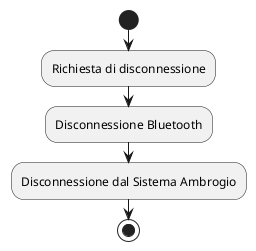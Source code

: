 @startuml

'Requisito
'1.3 Disconnessione dell’utente

start
:Richiesta di disconnessione;
:Disconnessione Bluetooth;
:Disconnessione dal Sistema Ambrogio;
stop

@enduml